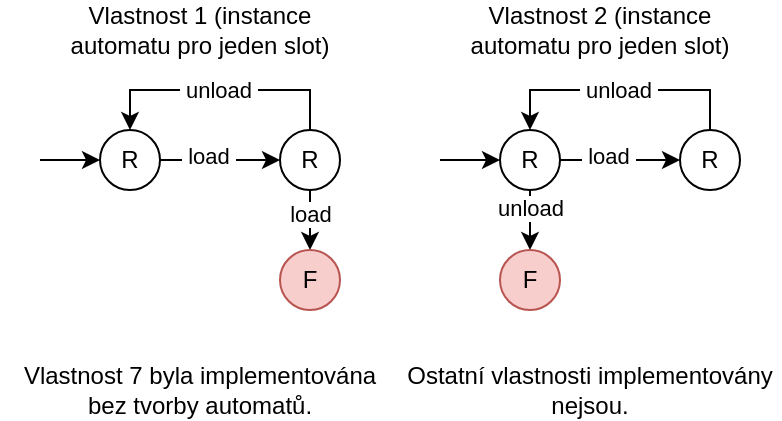 <mxfile version="14.6.9" type="device"><diagram id="mJ309-mjYCgisH5RN_9l" name="Page-1"><mxGraphModel dx="974" dy="522" grid="1" gridSize="10" guides="1" tooltips="1" connect="1" arrows="1" fold="1" page="1" pageScale="1" pageWidth="827" pageHeight="1169" math="0" shadow="0"><root><mxCell id="0"/><mxCell id="1" parent="0"/><mxCell id="Mqn279tjdgHG5qZRHJdS-5" style="edgeStyle=orthogonalEdgeStyle;rounded=0;orthogonalLoop=1;jettySize=auto;html=1;exitX=1;exitY=0.5;exitDx=0;exitDy=0;entryX=0;entryY=0.5;entryDx=0;entryDy=0;" edge="1" parent="1" source="Mqn279tjdgHG5qZRHJdS-2" target="Mqn279tjdgHG5qZRHJdS-3"><mxGeometry relative="1" as="geometry"/></mxCell><mxCell id="Mqn279tjdgHG5qZRHJdS-8" value="&amp;nbsp;load&amp;nbsp;" style="edgeLabel;html=1;align=center;verticalAlign=middle;resizable=0;points=[];" vertex="1" connectable="0" parent="Mqn279tjdgHG5qZRHJdS-5"><mxGeometry x="-0.205" y="2" relative="1" as="geometry"><mxPoint as="offset"/></mxGeometry></mxCell><mxCell id="Mqn279tjdgHG5qZRHJdS-7" style="edgeStyle=orthogonalEdgeStyle;rounded=0;orthogonalLoop=1;jettySize=auto;html=1;exitX=0;exitY=0.5;exitDx=0;exitDy=0;entryX=0;entryY=0.5;entryDx=0;entryDy=0;" edge="1" parent="1" target="Mqn279tjdgHG5qZRHJdS-2"><mxGeometry relative="1" as="geometry"><mxPoint x="20" y="95" as="sourcePoint"/></mxGeometry></mxCell><mxCell id="Mqn279tjdgHG5qZRHJdS-2" value="R" style="ellipse;whiteSpace=wrap;html=1;aspect=fixed;" vertex="1" parent="1"><mxGeometry x="50" y="80" width="30" height="30" as="geometry"/></mxCell><mxCell id="Mqn279tjdgHG5qZRHJdS-6" style="edgeStyle=orthogonalEdgeStyle;rounded=0;orthogonalLoop=1;jettySize=auto;html=1;exitX=0.5;exitY=1;exitDx=0;exitDy=0;entryX=0.5;entryY=0;entryDx=0;entryDy=0;" edge="1" parent="1" source="Mqn279tjdgHG5qZRHJdS-3" target="Mqn279tjdgHG5qZRHJdS-4"><mxGeometry relative="1" as="geometry"/></mxCell><mxCell id="Mqn279tjdgHG5qZRHJdS-10" value="load" style="edgeLabel;html=1;align=center;verticalAlign=middle;resizable=0;points=[];" vertex="1" connectable="0" parent="Mqn279tjdgHG5qZRHJdS-6"><mxGeometry x="-0.206" relative="1" as="geometry"><mxPoint as="offset"/></mxGeometry></mxCell><mxCell id="Mqn279tjdgHG5qZRHJdS-11" style="rounded=0;orthogonalLoop=1;jettySize=auto;html=1;exitX=0.5;exitY=0;exitDx=0;exitDy=0;entryX=0.5;entryY=0;entryDx=0;entryDy=0;endArrow=none;endFill=0;startArrow=classic;startFill=1;elbow=vertical;edgeStyle=orthogonalEdgeStyle;" edge="1" parent="1" source="Mqn279tjdgHG5qZRHJdS-2" target="Mqn279tjdgHG5qZRHJdS-3"><mxGeometry relative="1" as="geometry"/></mxCell><mxCell id="Mqn279tjdgHG5qZRHJdS-13" value="&amp;nbsp;unload&amp;nbsp;" style="edgeLabel;html=1;align=center;verticalAlign=middle;resizable=0;points=[];" vertex="1" connectable="0" parent="Mqn279tjdgHG5qZRHJdS-11"><mxGeometry x="-0.015" relative="1" as="geometry"><mxPoint as="offset"/></mxGeometry></mxCell><mxCell id="Mqn279tjdgHG5qZRHJdS-3" value="R" style="ellipse;whiteSpace=wrap;html=1;aspect=fixed;" vertex="1" parent="1"><mxGeometry x="140" y="80" width="30" height="30" as="geometry"/></mxCell><mxCell id="Mqn279tjdgHG5qZRHJdS-4" value="F" style="ellipse;whiteSpace=wrap;html=1;aspect=fixed;fillColor=#f8cecc;strokeColor=#b85450;" vertex="1" parent="1"><mxGeometry x="140" y="140" width="30" height="30" as="geometry"/></mxCell><mxCell id="Mqn279tjdgHG5qZRHJdS-14" value="Vlastnost 1 (instance automatu pro jeden slot)" style="text;html=1;strokeColor=none;fillColor=none;align=center;verticalAlign=middle;whiteSpace=wrap;rounded=0;" vertex="1" parent="1"><mxGeometry x="20" y="20" width="160" height="20" as="geometry"/></mxCell><mxCell id="Mqn279tjdgHG5qZRHJdS-15" style="edgeStyle=orthogonalEdgeStyle;rounded=0;orthogonalLoop=1;jettySize=auto;html=1;exitX=1;exitY=0.5;exitDx=0;exitDy=0;entryX=0;entryY=0.5;entryDx=0;entryDy=0;" edge="1" parent="1" source="Mqn279tjdgHG5qZRHJdS-18" target="Mqn279tjdgHG5qZRHJdS-23"><mxGeometry relative="1" as="geometry"/></mxCell><mxCell id="Mqn279tjdgHG5qZRHJdS-16" value="&amp;nbsp;load&amp;nbsp;" style="edgeLabel;html=1;align=center;verticalAlign=middle;resizable=0;points=[];" vertex="1" connectable="0" parent="Mqn279tjdgHG5qZRHJdS-15"><mxGeometry x="-0.205" y="2" relative="1" as="geometry"><mxPoint as="offset"/></mxGeometry></mxCell><mxCell id="Mqn279tjdgHG5qZRHJdS-17" style="edgeStyle=orthogonalEdgeStyle;rounded=0;orthogonalLoop=1;jettySize=auto;html=1;exitX=0;exitY=0.5;exitDx=0;exitDy=0;entryX=0;entryY=0.5;entryDx=0;entryDy=0;" edge="1" parent="1" target="Mqn279tjdgHG5qZRHJdS-18"><mxGeometry relative="1" as="geometry"><mxPoint x="220" y="95" as="sourcePoint"/></mxGeometry></mxCell><mxCell id="Mqn279tjdgHG5qZRHJdS-27" style="edgeStyle=orthogonalEdgeStyle;rounded=0;orthogonalLoop=1;jettySize=auto;html=1;exitX=0.5;exitY=0;exitDx=0;exitDy=0;entryX=0.5;entryY=1;entryDx=0;entryDy=0;startArrow=classic;startFill=1;endArrow=none;endFill=0;" edge="1" parent="1" source="Mqn279tjdgHG5qZRHJdS-26" target="Mqn279tjdgHG5qZRHJdS-18"><mxGeometry relative="1" as="geometry"/></mxCell><mxCell id="Mqn279tjdgHG5qZRHJdS-28" value="unload" style="edgeLabel;html=1;align=center;verticalAlign=middle;resizable=0;points=[];" vertex="1" connectable="0" parent="Mqn279tjdgHG5qZRHJdS-27"><mxGeometry x="0.421" relative="1" as="geometry"><mxPoint as="offset"/></mxGeometry></mxCell><mxCell id="Mqn279tjdgHG5qZRHJdS-18" value="R" style="ellipse;whiteSpace=wrap;html=1;aspect=fixed;" vertex="1" parent="1"><mxGeometry x="250" y="80" width="30" height="30" as="geometry"/></mxCell><mxCell id="Mqn279tjdgHG5qZRHJdS-21" style="rounded=0;orthogonalLoop=1;jettySize=auto;html=1;exitX=0.5;exitY=0;exitDx=0;exitDy=0;entryX=0.5;entryY=0;entryDx=0;entryDy=0;endArrow=none;endFill=0;startArrow=classic;startFill=1;elbow=vertical;edgeStyle=orthogonalEdgeStyle;" edge="1" parent="1" source="Mqn279tjdgHG5qZRHJdS-18" target="Mqn279tjdgHG5qZRHJdS-23"><mxGeometry relative="1" as="geometry"/></mxCell><mxCell id="Mqn279tjdgHG5qZRHJdS-22" value="&amp;nbsp;unload&amp;nbsp;" style="edgeLabel;html=1;align=center;verticalAlign=middle;resizable=0;points=[];" vertex="1" connectable="0" parent="Mqn279tjdgHG5qZRHJdS-21"><mxGeometry x="-0.015" relative="1" as="geometry"><mxPoint as="offset"/></mxGeometry></mxCell><mxCell id="Mqn279tjdgHG5qZRHJdS-23" value="R" style="ellipse;whiteSpace=wrap;html=1;aspect=fixed;" vertex="1" parent="1"><mxGeometry x="340" y="80" width="30" height="30" as="geometry"/></mxCell><mxCell id="Mqn279tjdgHG5qZRHJdS-25" value="Vlastnost 2 (instance automatu pro jeden slot)" style="text;html=1;strokeColor=none;fillColor=none;align=center;verticalAlign=middle;whiteSpace=wrap;rounded=0;" vertex="1" parent="1"><mxGeometry x="220" y="20" width="160" height="20" as="geometry"/></mxCell><mxCell id="Mqn279tjdgHG5qZRHJdS-26" value="F" style="ellipse;whiteSpace=wrap;html=1;aspect=fixed;fillColor=#f8cecc;strokeColor=#b85450;" vertex="1" parent="1"><mxGeometry x="250" y="140" width="30" height="30" as="geometry"/></mxCell><mxCell id="Mqn279tjdgHG5qZRHJdS-29" value="Vlastnost 7 byla implementována bez tvorby automatů." style="text;html=1;strokeColor=none;fillColor=none;align=center;verticalAlign=middle;whiteSpace=wrap;rounded=0;" vertex="1" parent="1"><mxGeometry y="200" width="200" height="20" as="geometry"/></mxCell><mxCell id="Mqn279tjdgHG5qZRHJdS-30" value="Ostatní vlastnosti implementovány nejsou." style="text;html=1;strokeColor=none;fillColor=none;align=center;verticalAlign=middle;whiteSpace=wrap;rounded=0;" vertex="1" parent="1"><mxGeometry x="200" y="200" width="190" height="20" as="geometry"/></mxCell></root></mxGraphModel></diagram></mxfile>